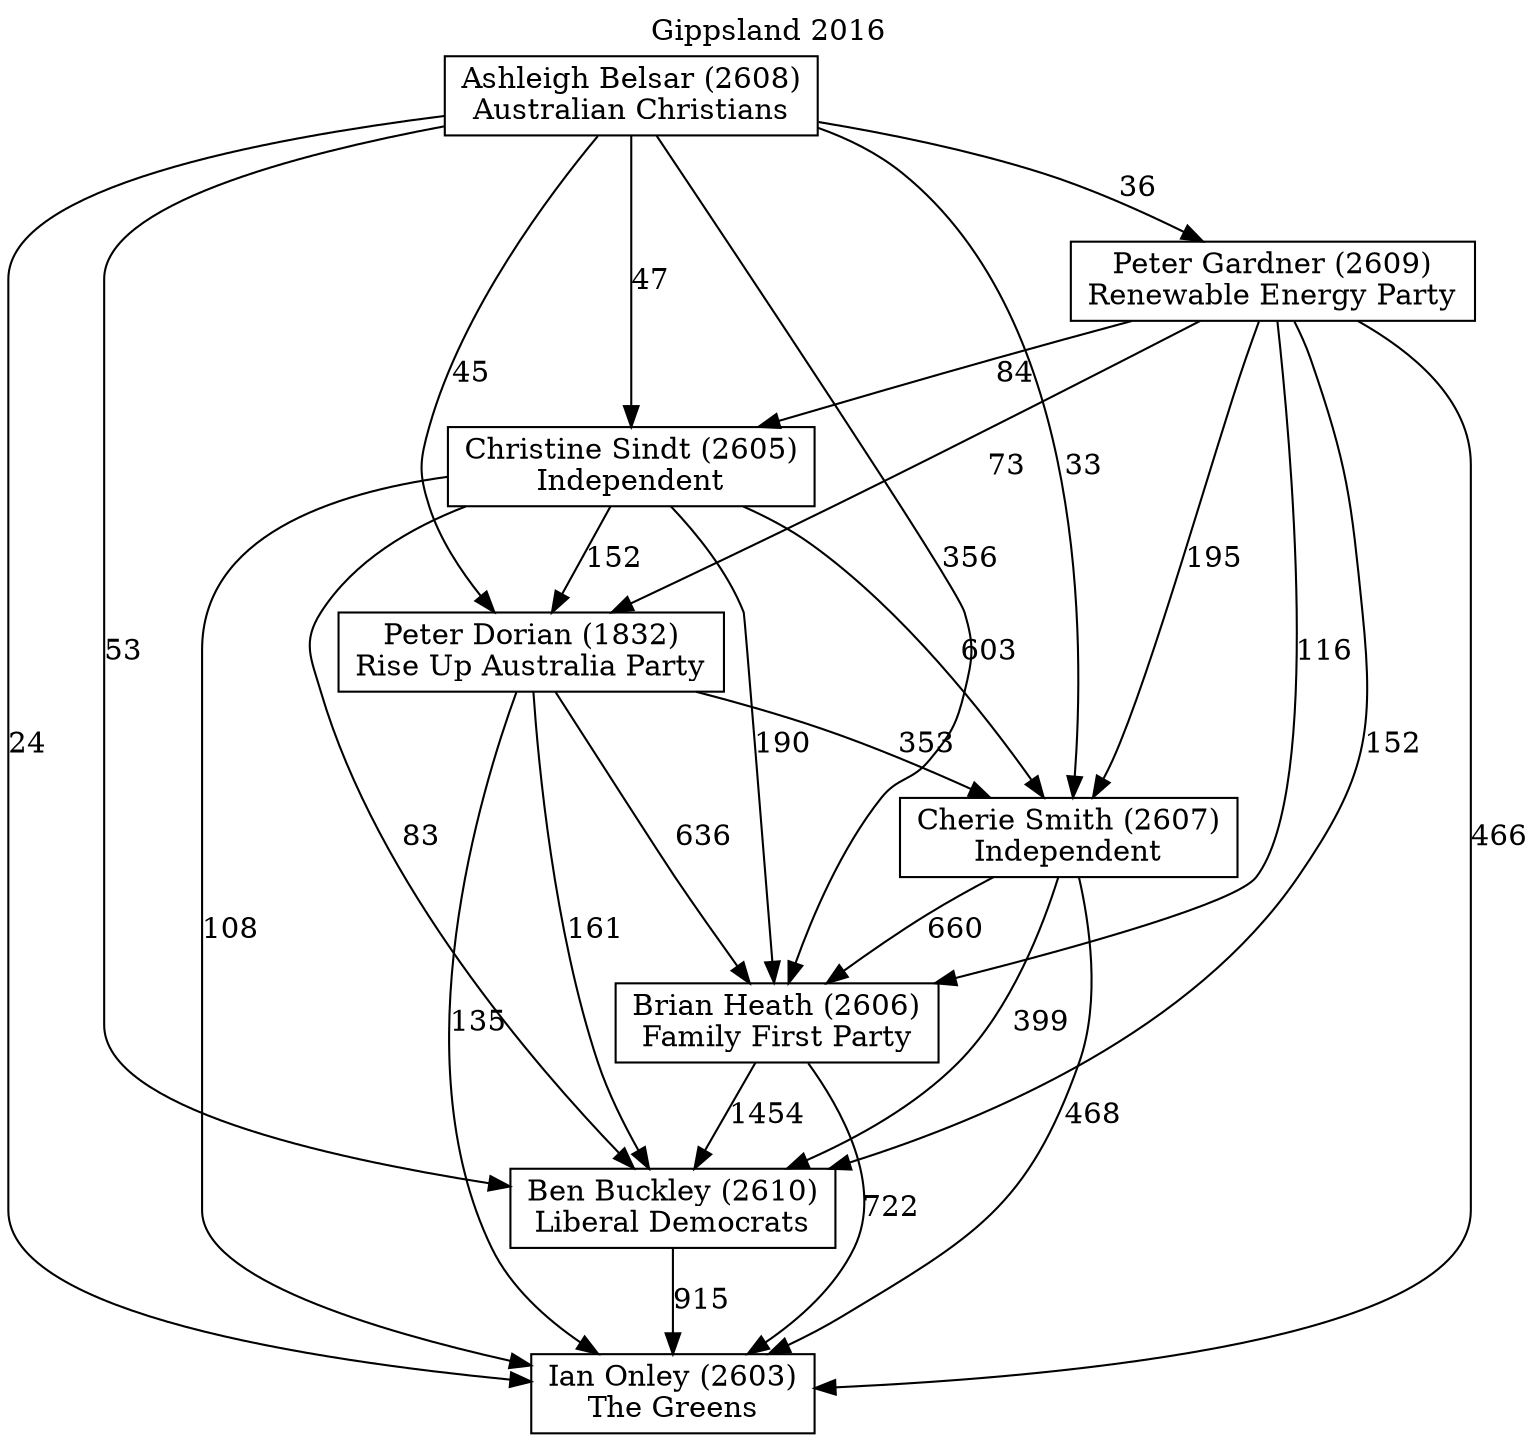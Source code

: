 // House preference flow
digraph "Ian Onley (2603)_Gippsland_2016" {
	graph [label="Gippsland 2016" labelloc=t mclimit=10]
	node [shape=box]
	"Brian Heath (2606)" [label="Brian Heath (2606)
Family First Party"]
	"Ian Onley (2603)" [label="Ian Onley (2603)
The Greens"]
	"Cherie Smith (2607)" [label="Cherie Smith (2607)
Independent"]
	"Christine Sindt (2605)" [label="Christine Sindt (2605)
Independent"]
	"Peter Dorian (1832)" [label="Peter Dorian (1832)
Rise Up Australia Party"]
	"Peter Gardner (2609)" [label="Peter Gardner (2609)
Renewable Energy Party"]
	"Ashleigh Belsar (2608)" [label="Ashleigh Belsar (2608)
Australian Christians"]
	"Ben Buckley (2610)" [label="Ben Buckley (2610)
Liberal Democrats"]
	"Christine Sindt (2605)" -> "Ben Buckley (2610)" [label=83]
	"Ashleigh Belsar (2608)" -> "Christine Sindt (2605)" [label=47]
	"Ashleigh Belsar (2608)" -> "Peter Gardner (2609)" [label=36]
	"Brian Heath (2606)" -> "Ian Onley (2603)" [label=722]
	"Cherie Smith (2607)" -> "Ben Buckley (2610)" [label=399]
	"Brian Heath (2606)" -> "Ben Buckley (2610)" [label=1454]
	"Peter Gardner (2609)" -> "Brian Heath (2606)" [label=116]
	"Ashleigh Belsar (2608)" -> "Cherie Smith (2607)" [label=33]
	"Ben Buckley (2610)" -> "Ian Onley (2603)" [label=915]
	"Peter Dorian (1832)" -> "Ian Onley (2603)" [label=135]
	"Christine Sindt (2605)" -> "Ian Onley (2603)" [label=108]
	"Ashleigh Belsar (2608)" -> "Peter Dorian (1832)" [label=45]
	"Peter Dorian (1832)" -> "Ben Buckley (2610)" [label=161]
	"Ashleigh Belsar (2608)" -> "Ben Buckley (2610)" [label=53]
	"Christine Sindt (2605)" -> "Peter Dorian (1832)" [label=152]
	"Cherie Smith (2607)" -> "Brian Heath (2606)" [label=660]
	"Christine Sindt (2605)" -> "Cherie Smith (2607)" [label=603]
	"Peter Gardner (2609)" -> "Christine Sindt (2605)" [label=84]
	"Ashleigh Belsar (2608)" -> "Ian Onley (2603)" [label=24]
	"Cherie Smith (2607)" -> "Ian Onley (2603)" [label=468]
	"Ashleigh Belsar (2608)" -> "Brian Heath (2606)" [label=356]
	"Peter Dorian (1832)" -> "Cherie Smith (2607)" [label=353]
	"Peter Dorian (1832)" -> "Brian Heath (2606)" [label=636]
	"Peter Gardner (2609)" -> "Ian Onley (2603)" [label=466]
	"Peter Gardner (2609)" -> "Peter Dorian (1832)" [label=73]
	"Peter Gardner (2609)" -> "Ben Buckley (2610)" [label=152]
	"Peter Gardner (2609)" -> "Cherie Smith (2607)" [label=195]
	"Christine Sindt (2605)" -> "Brian Heath (2606)" [label=190]
}
